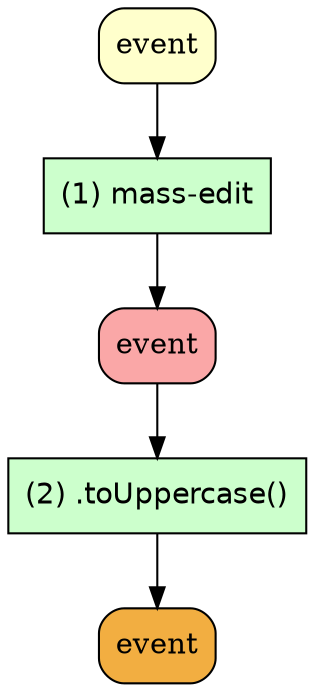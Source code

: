 digraph ORMA {
	node [fillcolor="#FFFFCC" shape=box style="rounded,filled"]
	"event.v0" [label=event]
	"event.v1" [label=event]
	"event.v1" [label=event]
	"event.v2" [label=event]
	node [fillcolor="#CCFFCC" fontname=Helvetica peripheries=1 shape=box style=filled]
	"(1) mass-edit"
	node [fillcolor="#CCFFCC" fontname=Helvetica peripheries=1 shape=box style=filled]
	"(2) .toUppercase()"
	"event.v0" [label=event fillcolor="#FFFFCC"]
	"event.v1" [label=event fillcolor="#faa7a7"]
	"event.v1" [label=event fillcolor="#faa7a7"]
	"event.v2" [label=event fillcolor="#f2ae41"]
	"event.v0" -> "(1) mass-edit"
	"(1) mass-edit" -> "event.v1"
	"event.v1" -> "(2) .toUppercase()"
	"(2) .toUppercase()" -> "event.v2"
}
